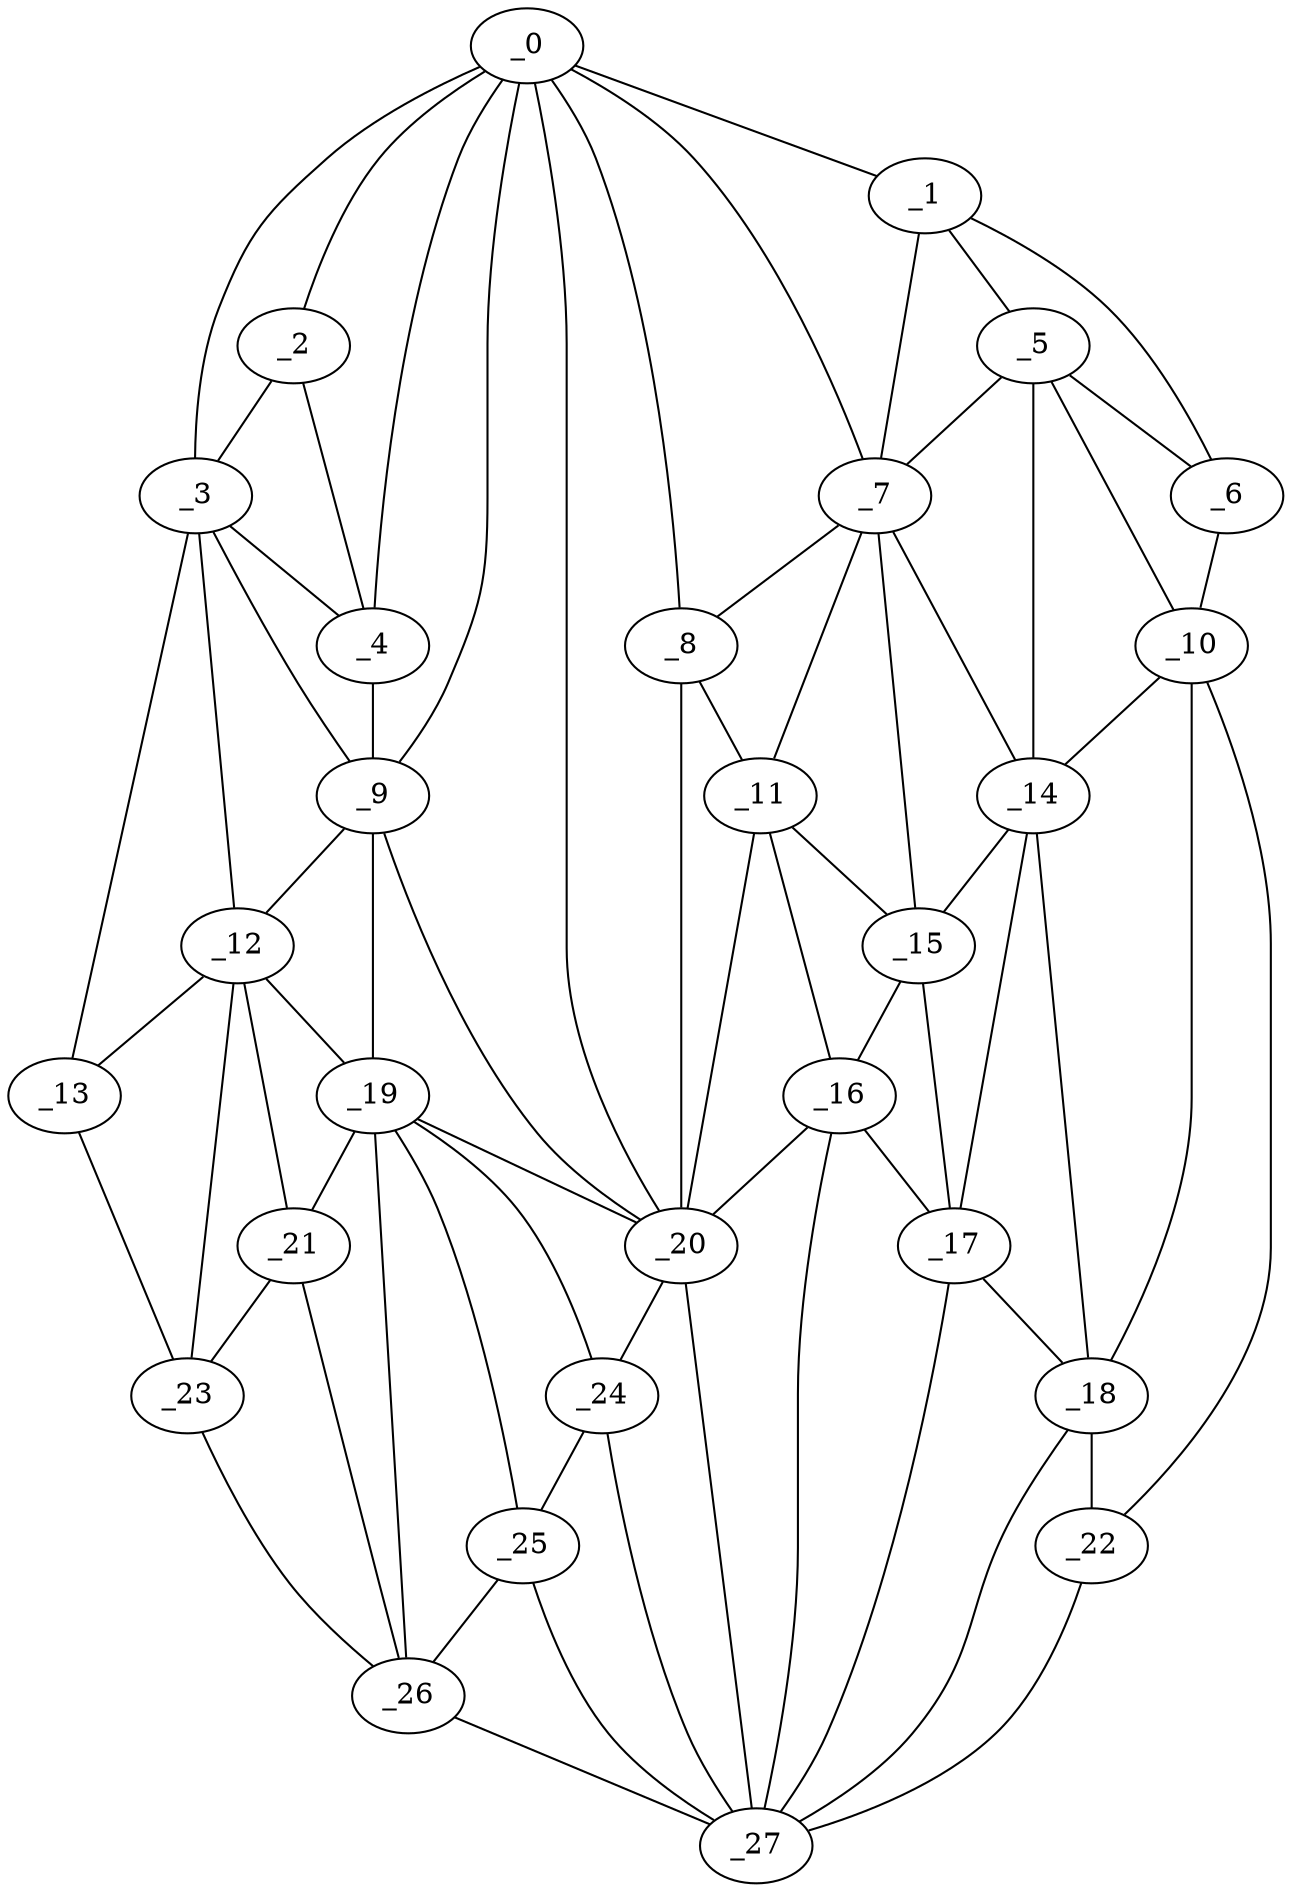 graph "obj93__255.gxl" {
	_0	 [x=35,
		y=47];
	_1	 [x=37,
		y=9];
	_0 -- _1	 [valence=1];
	_2	 [x=42,
		y=100];
	_0 -- _2	 [valence=2];
	_3	 [x=42,
		y=118];
	_0 -- _3	 [valence=1];
	_4	 [x=46,
		y=98];
	_0 -- _4	 [valence=2];
	_7	 [x=55,
		y=26];
	_0 -- _7	 [valence=1];
	_8	 [x=57,
		y=32];
	_0 -- _8	 [valence=2];
	_9	 [x=59,
		y=100];
	_0 -- _9	 [valence=2];
	_20	 [x=90,
		y=72];
	_0 -- _20	 [valence=2];
	_5	 [x=47,
		y=11];
	_1 -- _5	 [valence=1];
	_6	 [x=52,
		y=3];
	_1 -- _6	 [valence=1];
	_1 -- _7	 [valence=2];
	_2 -- _3	 [valence=1];
	_2 -- _4	 [valence=2];
	_3 -- _4	 [valence=2];
	_3 -- _9	 [valence=1];
	_12	 [x=64,
		y=103];
	_3 -- _12	 [valence=1];
	_13	 [x=65,
		y=122];
	_3 -- _13	 [valence=1];
	_4 -- _9	 [valence=2];
	_5 -- _6	 [valence=2];
	_5 -- _7	 [valence=2];
	_10	 [x=63,
		y=5];
	_5 -- _10	 [valence=2];
	_14	 [x=66,
		y=14];
	_5 -- _14	 [valence=2];
	_6 -- _10	 [valence=1];
	_7 -- _8	 [valence=2];
	_11	 [x=64,
		y=31];
	_7 -- _11	 [valence=1];
	_7 -- _14	 [valence=1];
	_15	 [x=66,
		y=23];
	_7 -- _15	 [valence=2];
	_8 -- _11	 [valence=2];
	_8 -- _20	 [valence=2];
	_9 -- _12	 [valence=1];
	_19	 [x=89,
		y=82];
	_9 -- _19	 [valence=2];
	_9 -- _20	 [valence=2];
	_10 -- _14	 [valence=1];
	_18	 [x=83,
		y=14];
	_10 -- _18	 [valence=1];
	_22	 [x=93,
		y=14];
	_10 -- _22	 [valence=1];
	_11 -- _15	 [valence=2];
	_16	 [x=72,
		y=29];
	_11 -- _16	 [valence=2];
	_11 -- _20	 [valence=2];
	_12 -- _13	 [valence=2];
	_12 -- _19	 [valence=1];
	_21	 [x=91,
		y=102];
	_12 -- _21	 [valence=2];
	_23	 [x=94,
		y=110];
	_12 -- _23	 [valence=1];
	_13 -- _23	 [valence=1];
	_14 -- _15	 [valence=1];
	_17	 [x=78,
		y=20];
	_14 -- _17	 [valence=2];
	_14 -- _18	 [valence=1];
	_15 -- _16	 [valence=2];
	_15 -- _17	 [valence=2];
	_16 -- _17	 [valence=2];
	_16 -- _20	 [valence=2];
	_27	 [x=96,
		y=23];
	_16 -- _27	 [valence=1];
	_17 -- _18	 [valence=2];
	_17 -- _27	 [valence=1];
	_18 -- _22	 [valence=1];
	_18 -- _27	 [valence=2];
	_19 -- _20	 [valence=2];
	_19 -- _21	 [valence=2];
	_24	 [x=95,
		y=73];
	_19 -- _24	 [valence=2];
	_25	 [x=95,
		y=85];
	_19 -- _25	 [valence=1];
	_26	 [x=95,
		y=90];
	_19 -- _26	 [valence=1];
	_20 -- _24	 [valence=2];
	_20 -- _27	 [valence=2];
	_21 -- _23	 [valence=2];
	_21 -- _26	 [valence=2];
	_22 -- _27	 [valence=1];
	_23 -- _26	 [valence=1];
	_24 -- _25	 [valence=1];
	_24 -- _27	 [valence=1];
	_25 -- _26	 [valence=2];
	_25 -- _27	 [valence=2];
	_26 -- _27	 [valence=1];
}
